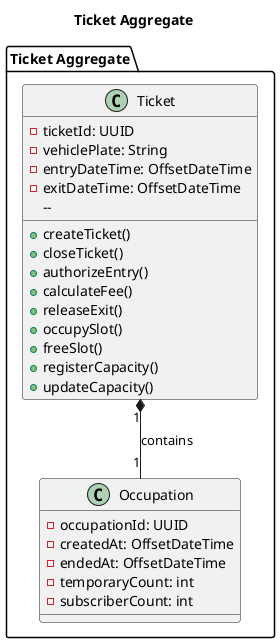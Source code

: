 @startuml
title Ticket Aggregate

package "Ticket Aggregate" {

  class Ticket {
    - ticketId: UUID
    - vehiclePlate: String
    - entryDateTime: OffsetDateTime
    - exitDateTime: OffsetDateTime
    --  
    + createTicket()
    + closeTicket()
    + authorizeEntry()
    + calculateFee()
    + releaseExit()
    + occupySlot()
    + freeSlot()
    + registerCapacity()
    + updateCapacity()
  }

  class Occupation {
    - occupationId: UUID
    - createdAt: OffsetDateTime
    - endedAt: OffsetDateTime
    - temporaryCount: int
    - subscriberCount: int
  }

  Ticket "1" *-- "1" Occupation : contains
}
@enduml